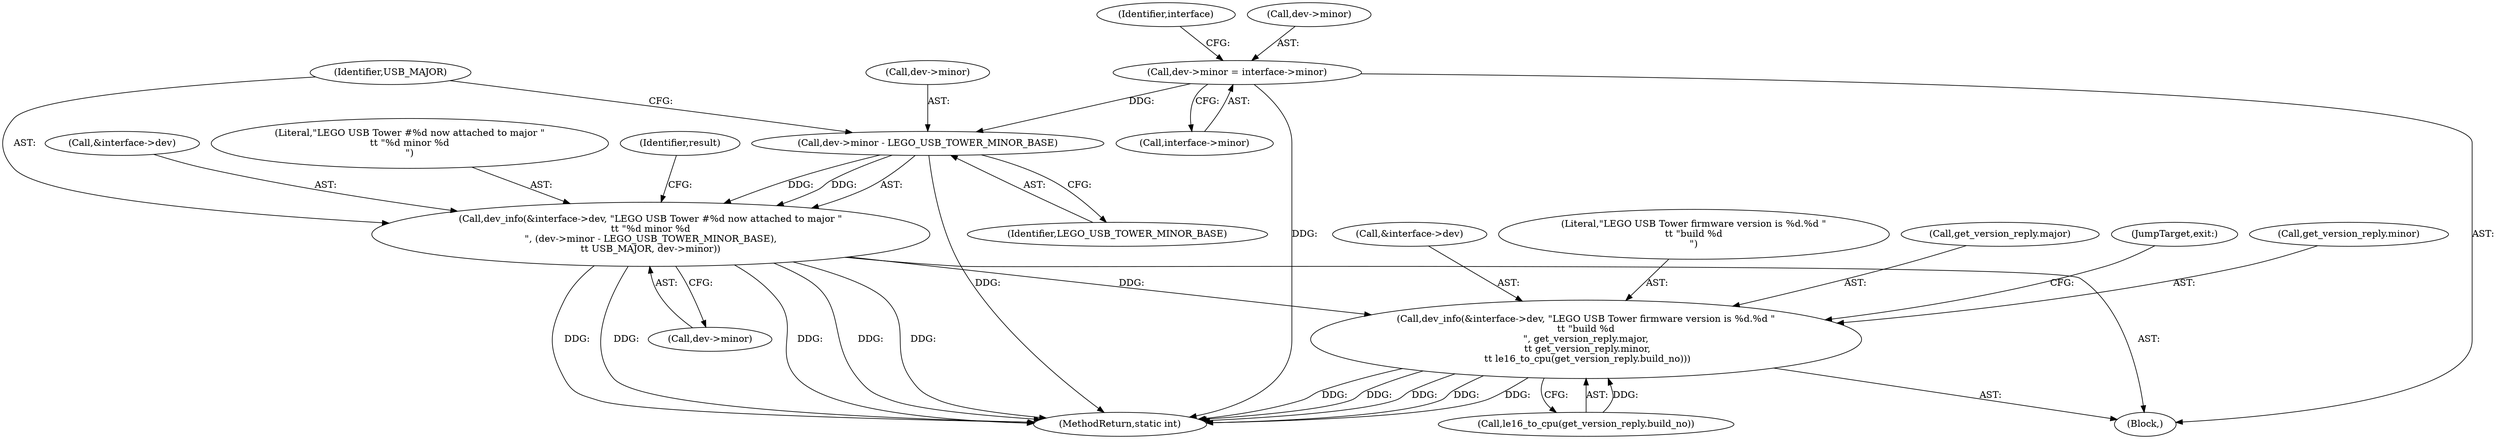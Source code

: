 digraph "0_linux_2fae9e5a7babada041e2e161699ade2447a01989@pointer" {
"1000427" [label="(Call,dev->minor = interface->minor)"];
"1000440" [label="(Call,dev->minor - LEGO_USB_TOWER_MINOR_BASE)"];
"1000434" [label="(Call,dev_info(&interface->dev, \"LEGO USB Tower #%d now attached to major \"\n\t\t \"%d minor %d\n\", (dev->minor - LEGO_USB_TOWER_MINOR_BASE),\n\t\t USB_MAJOR, dev->minor))"];
"1000481" [label="(Call,dev_info(&interface->dev, \"LEGO USB Tower firmware version is %d.%d \"\n\t\t \"build %d\n\", get_version_reply.major,\n \t\t get_version_reply.minor,\n \t\t le16_to_cpu(get_version_reply.build_no)))"];
"1000440" [label="(Call,dev->minor - LEGO_USB_TOWER_MINOR_BASE)"];
"1000497" [label="(JumpTarget,exit:)"];
"1000446" [label="(Call,dev->minor)"];
"1000490" [label="(Call,get_version_reply.minor)"];
"1000481" [label="(Call,dev_info(&interface->dev, \"LEGO USB Tower firmware version is %d.%d \"\n\t\t \"build %d\n\", get_version_reply.major,\n \t\t get_version_reply.minor,\n \t\t le16_to_cpu(get_version_reply.build_no)))"];
"1000435" [label="(Call,&interface->dev)"];
"1000444" [label="(Identifier,LEGO_USB_TOWER_MINOR_BASE)"];
"1000437" [label="(Identifier,interface)"];
"1000439" [label="(Literal,\"LEGO USB Tower #%d now attached to major \"\n\t\t \"%d minor %d\n\")"];
"1000482" [label="(Call,&interface->dev)"];
"1000450" [label="(Identifier,result)"];
"1000431" [label="(Call,interface->minor)"];
"1000445" [label="(Identifier,USB_MAJOR)"];
"1000493" [label="(Call,le16_to_cpu(get_version_reply.build_no))"];
"1000486" [label="(Literal,\"LEGO USB Tower firmware version is %d.%d \"\n\t\t \"build %d\n\")"];
"1000434" [label="(Call,dev_info(&interface->dev, \"LEGO USB Tower #%d now attached to major \"\n\t\t \"%d minor %d\n\", (dev->minor - LEGO_USB_TOWER_MINOR_BASE),\n\t\t USB_MAJOR, dev->minor))"];
"1000487" [label="(Call,get_version_reply.major)"];
"1000505" [label="(MethodReturn,static int)"];
"1000428" [label="(Call,dev->minor)"];
"1000109" [label="(Block,)"];
"1000427" [label="(Call,dev->minor = interface->minor)"];
"1000441" [label="(Call,dev->minor)"];
"1000427" -> "1000109"  [label="AST: "];
"1000427" -> "1000431"  [label="CFG: "];
"1000428" -> "1000427"  [label="AST: "];
"1000431" -> "1000427"  [label="AST: "];
"1000437" -> "1000427"  [label="CFG: "];
"1000427" -> "1000505"  [label="DDG: "];
"1000427" -> "1000440"  [label="DDG: "];
"1000440" -> "1000434"  [label="AST: "];
"1000440" -> "1000444"  [label="CFG: "];
"1000441" -> "1000440"  [label="AST: "];
"1000444" -> "1000440"  [label="AST: "];
"1000445" -> "1000440"  [label="CFG: "];
"1000440" -> "1000505"  [label="DDG: "];
"1000440" -> "1000434"  [label="DDG: "];
"1000440" -> "1000434"  [label="DDG: "];
"1000434" -> "1000109"  [label="AST: "];
"1000434" -> "1000446"  [label="CFG: "];
"1000435" -> "1000434"  [label="AST: "];
"1000439" -> "1000434"  [label="AST: "];
"1000445" -> "1000434"  [label="AST: "];
"1000446" -> "1000434"  [label="AST: "];
"1000450" -> "1000434"  [label="CFG: "];
"1000434" -> "1000505"  [label="DDG: "];
"1000434" -> "1000505"  [label="DDG: "];
"1000434" -> "1000505"  [label="DDG: "];
"1000434" -> "1000505"  [label="DDG: "];
"1000434" -> "1000505"  [label="DDG: "];
"1000434" -> "1000481"  [label="DDG: "];
"1000481" -> "1000109"  [label="AST: "];
"1000481" -> "1000493"  [label="CFG: "];
"1000482" -> "1000481"  [label="AST: "];
"1000486" -> "1000481"  [label="AST: "];
"1000487" -> "1000481"  [label="AST: "];
"1000490" -> "1000481"  [label="AST: "];
"1000493" -> "1000481"  [label="AST: "];
"1000497" -> "1000481"  [label="CFG: "];
"1000481" -> "1000505"  [label="DDG: "];
"1000481" -> "1000505"  [label="DDG: "];
"1000481" -> "1000505"  [label="DDG: "];
"1000481" -> "1000505"  [label="DDG: "];
"1000481" -> "1000505"  [label="DDG: "];
"1000493" -> "1000481"  [label="DDG: "];
}
